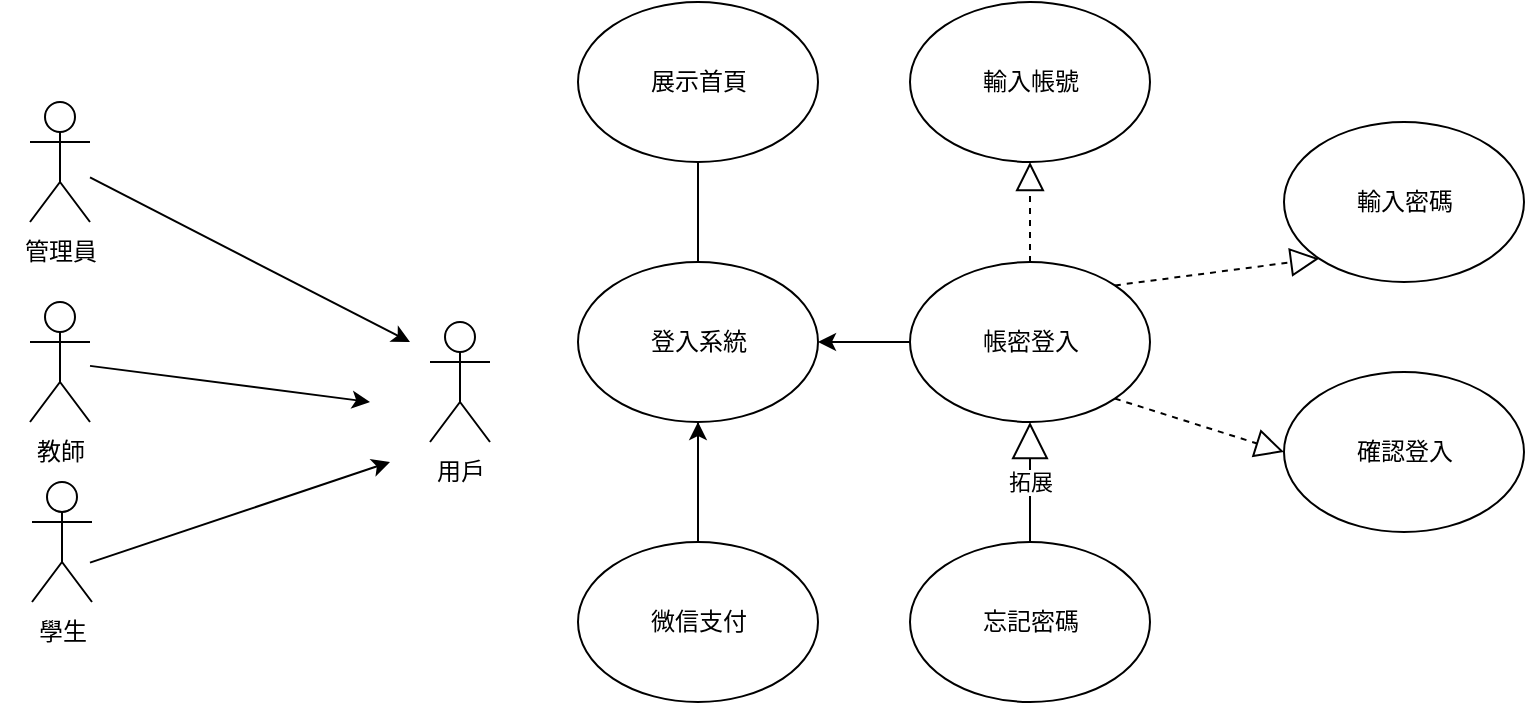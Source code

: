<mxfile version="24.8.3">
  <diagram name="第 1 页" id="B4tSLVlz4ulJApXTY5Yk">
    <mxGraphModel grid="1" page="1" gridSize="10" guides="1" tooltips="1" connect="1" arrows="1" fold="1" pageScale="1" pageWidth="827" pageHeight="1169" math="0" shadow="0">
      <root>
        <mxCell id="0" />
        <mxCell id="1" parent="0" />
        <mxCell id="Z8JyLYER997WejxuoEQL-1" value="&lt;br&gt;&lt;div&gt;&lt;font style=&quot;vertical-align: inherit;&quot;&gt;&lt;font style=&quot;vertical-align: inherit;&quot;&gt;&lt;br&gt;&lt;/font&gt;&lt;/font&gt;&lt;/div&gt;" style="shape=umlActor;verticalLabelPosition=bottom;verticalAlign=top;html=1;outlineConnect=0;" vertex="1" parent="1">
          <mxGeometry x="80" y="210" width="30" height="60" as="geometry" />
        </mxCell>
        <mxCell id="Z8JyLYER997WejxuoEQL-2" value="" style="shape=umlActor;verticalLabelPosition=bottom;verticalAlign=top;html=1;outlineConnect=0;" vertex="1" parent="1">
          <mxGeometry x="81" y="400" width="30" height="60" as="geometry" />
        </mxCell>
        <mxCell id="Z8JyLYER997WejxuoEQL-3" value="" style="shape=umlActor;verticalLabelPosition=bottom;verticalAlign=top;html=1;outlineConnect=0;" vertex="1" parent="1">
          <mxGeometry x="280" y="320" width="30" height="60" as="geometry" />
        </mxCell>
        <mxCell id="Z8JyLYER997WejxuoEQL-4" value="" style="shape=umlActor;verticalLabelPosition=bottom;verticalAlign=top;html=1;outlineConnect=0;" vertex="1" parent="1">
          <mxGeometry x="80" y="310" width="30" height="60" as="geometry" />
        </mxCell>
        <mxCell id="Z8JyLYER997WejxuoEQL-7" value="" style="endArrow=classic;html=1;rounded=0;" edge="1" parent="1" source="Z8JyLYER997WejxuoEQL-1">
          <mxGeometry width="50" height="50" relative="1" as="geometry">
            <mxPoint x="150" y="280" as="sourcePoint" />
            <mxPoint x="270" y="330" as="targetPoint" />
          </mxGeometry>
        </mxCell>
        <mxCell id="Z8JyLYER997WejxuoEQL-10" value="" style="endArrow=classic;html=1;rounded=0;" edge="1" parent="1" source="Z8JyLYER997WejxuoEQL-4">
          <mxGeometry width="50" height="50" relative="1" as="geometry">
            <mxPoint x="120" y="258" as="sourcePoint" />
            <mxPoint x="250" y="360" as="targetPoint" />
          </mxGeometry>
        </mxCell>
        <mxCell id="Z8JyLYER997WejxuoEQL-11" value="" style="endArrow=classic;html=1;rounded=0;" edge="1" parent="1">
          <mxGeometry width="50" height="50" relative="1" as="geometry">
            <mxPoint x="110" y="440.323" as="sourcePoint" />
            <mxPoint x="260" y="390" as="targetPoint" />
          </mxGeometry>
        </mxCell>
        <mxCell id="Z8JyLYER997WejxuoEQL-14" value="管理員" style="text;html=1;align=center;verticalAlign=middle;resizable=0;points=[];autosize=1;strokeColor=none;fillColor=none;" vertex="1" parent="1">
          <mxGeometry x="65" y="270" width="60" height="30" as="geometry" />
        </mxCell>
        <mxCell id="Z8JyLYER997WejxuoEQL-19" value="&lt;font style=&quot;vertical-align: inherit;&quot;&gt;&lt;font style=&quot;vertical-align: inherit;&quot;&gt;教師&lt;/font&gt;&lt;/font&gt;" style="text;html=1;align=center;verticalAlign=middle;resizable=0;points=[];autosize=1;strokeColor=none;fillColor=none;" vertex="1" parent="1">
          <mxGeometry x="70" y="370" width="50" height="30" as="geometry" />
        </mxCell>
        <mxCell id="Z8JyLYER997WejxuoEQL-20" value="&lt;font style=&quot;vertical-align: inherit;&quot;&gt;&lt;font style=&quot;vertical-align: inherit;&quot;&gt;學生&lt;/font&gt;&lt;/font&gt;" style="text;html=1;align=center;verticalAlign=middle;resizable=0;points=[];autosize=1;strokeColor=none;fillColor=none;" vertex="1" parent="1">
          <mxGeometry x="71" y="460" width="50" height="30" as="geometry" />
        </mxCell>
        <mxCell id="Z8JyLYER997WejxuoEQL-21" value="&lt;font style=&quot;vertical-align: inherit;&quot;&gt;&lt;font style=&quot;vertical-align: inherit;&quot;&gt;用戶&lt;/font&gt;&lt;/font&gt;" style="text;html=1;align=center;verticalAlign=middle;resizable=0;points=[];autosize=1;strokeColor=none;fillColor=none;" vertex="1" parent="1">
          <mxGeometry x="270" y="380" width="50" height="30" as="geometry" />
        </mxCell>
        <mxCell id="Z8JyLYER997WejxuoEQL-22" value="" style="ellipse;whiteSpace=wrap;html=1;" vertex="1" parent="1">
          <mxGeometry x="354" y="160" width="120" height="80" as="geometry" />
        </mxCell>
        <mxCell id="Z8JyLYER997WejxuoEQL-44" value="" style="edgeStyle=orthogonalEdgeStyle;rounded=0;orthogonalLoop=1;jettySize=auto;html=1;" edge="1" parent="1" source="Z8JyLYER997WejxuoEQL-23" target="Z8JyLYER997WejxuoEQL-27">
          <mxGeometry relative="1" as="geometry" />
        </mxCell>
        <mxCell id="Z8JyLYER997WejxuoEQL-23" value="" style="ellipse;whiteSpace=wrap;html=1;" vertex="1" parent="1">
          <mxGeometry x="354" y="290" width="120" height="80" as="geometry" />
        </mxCell>
        <mxCell id="Z8JyLYER997WejxuoEQL-30" style="edgeStyle=orthogonalEdgeStyle;rounded=0;orthogonalLoop=1;jettySize=auto;html=1;exitX=0.5;exitY=0;exitDx=0;exitDy=0;entryX=0.5;entryY=1;entryDx=0;entryDy=0;" edge="1" parent="1" source="Z8JyLYER997WejxuoEQL-24" target="Z8JyLYER997WejxuoEQL-23">
          <mxGeometry relative="1" as="geometry" />
        </mxCell>
        <mxCell id="Z8JyLYER997WejxuoEQL-24" value="" style="ellipse;whiteSpace=wrap;html=1;" vertex="1" parent="1">
          <mxGeometry x="354" y="430" width="120" height="80" as="geometry" />
        </mxCell>
        <mxCell id="Z8JyLYER997WejxuoEQL-25" value="&lt;font style=&quot;vertical-align: inherit;&quot;&gt;&lt;font style=&quot;vertical-align: inherit;&quot;&gt;展示首頁&lt;/font&gt;&lt;/font&gt;" style="text;html=1;align=center;verticalAlign=middle;resizable=0;points=[];autosize=1;strokeColor=none;fillColor=none;" vertex="1" parent="1">
          <mxGeometry x="379" y="185" width="70" height="30" as="geometry" />
        </mxCell>
        <mxCell id="Z8JyLYER997WejxuoEQL-26" value="&lt;font style=&quot;vertical-align: inherit;&quot;&gt;&lt;font style=&quot;vertical-align: inherit;&quot;&gt;登入系統&lt;/font&gt;&lt;/font&gt;" style="text;html=1;align=center;verticalAlign=middle;resizable=0;points=[];autosize=1;strokeColor=none;fillColor=none;" vertex="1" parent="1">
          <mxGeometry x="379" y="315" width="70" height="30" as="geometry" />
        </mxCell>
        <mxCell id="Z8JyLYER997WejxuoEQL-27" value="&lt;font style=&quot;vertical-align: inherit;&quot;&gt;&lt;font style=&quot;vertical-align: inherit;&quot;&gt;微信支付&lt;/font&gt;&lt;/font&gt;" style="text;html=1;align=center;verticalAlign=middle;resizable=0;points=[];autosize=1;strokeColor=none;fillColor=none;" vertex="1" parent="1">
          <mxGeometry x="379" y="455" width="70" height="30" as="geometry" />
        </mxCell>
        <mxCell id="Z8JyLYER997WejxuoEQL-29" value="" style="endArrow=none;html=1;rounded=0;entryX=0.5;entryY=1;entryDx=0;entryDy=0;exitX=0.5;exitY=0;exitDx=0;exitDy=0;" edge="1" parent="1" source="Z8JyLYER997WejxuoEQL-23" target="Z8JyLYER997WejxuoEQL-22">
          <mxGeometry width="50" height="50" relative="1" as="geometry">
            <mxPoint x="390" y="410" as="sourcePoint" />
            <mxPoint x="440" y="360" as="targetPoint" />
          </mxGeometry>
        </mxCell>
        <mxCell id="Z8JyLYER997WejxuoEQL-31" value="" style="ellipse;whiteSpace=wrap;html=1;" vertex="1" parent="1">
          <mxGeometry x="520" y="160" width="120" height="80" as="geometry" />
        </mxCell>
        <mxCell id="Z8JyLYER997WejxuoEQL-39" style="edgeStyle=orthogonalEdgeStyle;rounded=0;orthogonalLoop=1;jettySize=auto;html=1;exitX=0;exitY=0.5;exitDx=0;exitDy=0;entryX=1;entryY=0.5;entryDx=0;entryDy=0;" edge="1" parent="1" source="Z8JyLYER997WejxuoEQL-32" target="Z8JyLYER997WejxuoEQL-23">
          <mxGeometry relative="1" as="geometry" />
        </mxCell>
        <mxCell id="Z8JyLYER997WejxuoEQL-32" value="" style="ellipse;whiteSpace=wrap;html=1;" vertex="1" parent="1">
          <mxGeometry x="520" y="290" width="120" height="80" as="geometry" />
        </mxCell>
        <mxCell id="Z8JyLYER997WejxuoEQL-33" value="" style="ellipse;whiteSpace=wrap;html=1;direction=west;" vertex="1" parent="1">
          <mxGeometry x="520" y="430" width="120" height="80" as="geometry" />
        </mxCell>
        <mxCell id="Z8JyLYER997WejxuoEQL-34" value="" style="ellipse;whiteSpace=wrap;html=1;" vertex="1" parent="1">
          <mxGeometry x="707" y="345" width="120" height="80" as="geometry" />
        </mxCell>
        <mxCell id="Z8JyLYER997WejxuoEQL-35" value="" style="ellipse;whiteSpace=wrap;html=1;" vertex="1" parent="1">
          <mxGeometry x="707" y="220" width="120" height="80" as="geometry" />
        </mxCell>
        <mxCell id="Z8JyLYER997WejxuoEQL-36" value="&lt;font style=&quot;vertical-align: inherit;&quot;&gt;&lt;font style=&quot;vertical-align: inherit;&quot;&gt;輸入帳號&lt;/font&gt;&lt;/font&gt;" style="text;html=1;align=center;verticalAlign=middle;resizable=0;points=[];autosize=1;strokeColor=none;fillColor=none;" vertex="1" parent="1">
          <mxGeometry x="545" y="185" width="70" height="30" as="geometry" />
        </mxCell>
        <mxCell id="Z8JyLYER997WejxuoEQL-37" value="&lt;font style=&quot;vertical-align: inherit;&quot;&gt;&lt;font style=&quot;vertical-align: inherit;&quot;&gt;帳密登入&lt;/font&gt;&lt;/font&gt;" style="text;html=1;align=center;verticalAlign=middle;resizable=0;points=[];autosize=1;strokeColor=none;fillColor=none;" vertex="1" parent="1">
          <mxGeometry x="545" y="315" width="70" height="30" as="geometry" />
        </mxCell>
        <mxCell id="Z8JyLYER997WejxuoEQL-38" value="&lt;font style=&quot;vertical-align: inherit;&quot;&gt;&lt;font style=&quot;vertical-align: inherit;&quot;&gt;忘記密碼&lt;/font&gt;&lt;/font&gt;" style="text;html=1;align=center;verticalAlign=middle;resizable=0;points=[];autosize=1;strokeColor=none;fillColor=none;" vertex="1" parent="1">
          <mxGeometry x="545" y="455" width="70" height="30" as="geometry" />
        </mxCell>
        <mxCell id="Z8JyLYER997WejxuoEQL-40" value="" style="endArrow=block;dashed=1;endFill=0;endSize=12;html=1;rounded=0;entryX=0.5;entryY=1;entryDx=0;entryDy=0;exitX=0.5;exitY=0;exitDx=0;exitDy=0;" edge="1" parent="1" source="Z8JyLYER997WejxuoEQL-32" target="Z8JyLYER997WejxuoEQL-31">
          <mxGeometry width="160" relative="1" as="geometry">
            <mxPoint x="330" y="390" as="sourcePoint" />
            <mxPoint x="490" y="390" as="targetPoint" />
          </mxGeometry>
        </mxCell>
        <mxCell id="Z8JyLYER997WejxuoEQL-41" value="" style="endArrow=block;dashed=1;endFill=0;endSize=12;html=1;rounded=0;entryX=0;entryY=1;entryDx=0;entryDy=0;exitX=1;exitY=0;exitDx=0;exitDy=0;" edge="1" parent="1" source="Z8JyLYER997WejxuoEQL-32" target="Z8JyLYER997WejxuoEQL-35">
          <mxGeometry width="160" relative="1" as="geometry">
            <mxPoint x="590" y="300" as="sourcePoint" />
            <mxPoint x="590" y="250" as="targetPoint" />
          </mxGeometry>
        </mxCell>
        <mxCell id="Z8JyLYER997WejxuoEQL-42" value="" style="endArrow=block;dashed=1;endFill=0;endSize=12;html=1;rounded=0;entryX=0;entryY=0.5;entryDx=0;entryDy=0;exitX=1;exitY=1;exitDx=0;exitDy=0;" edge="1" parent="1" source="Z8JyLYER997WejxuoEQL-32" target="Z8JyLYER997WejxuoEQL-34">
          <mxGeometry width="160" relative="1" as="geometry">
            <mxPoint x="600" y="310" as="sourcePoint" />
            <mxPoint x="600" y="260" as="targetPoint" />
          </mxGeometry>
        </mxCell>
        <mxCell id="Z8JyLYER997WejxuoEQL-45" value="&lt;font style=&quot;vertical-align: inherit;&quot;&gt;&lt;font style=&quot;vertical-align: inherit;&quot;&gt;拓展&lt;/font&gt;&lt;/font&gt;" style="endArrow=block;endSize=16;endFill=0;html=1;rounded=0;entryX=0.5;entryY=1;entryDx=0;entryDy=0;exitX=0.5;exitY=1;exitDx=0;exitDy=0;" edge="1" parent="1" source="Z8JyLYER997WejxuoEQL-33" target="Z8JyLYER997WejxuoEQL-32">
          <mxGeometry width="160" relative="1" as="geometry">
            <mxPoint x="330" y="390" as="sourcePoint" />
            <mxPoint x="490" y="390" as="targetPoint" />
          </mxGeometry>
        </mxCell>
        <mxCell id="Z8JyLYER997WejxuoEQL-46" value="&lt;font style=&quot;vertical-align: inherit;&quot;&gt;&lt;font style=&quot;vertical-align: inherit;&quot;&gt;輸入密碼&lt;/font&gt;&lt;/font&gt;" style="text;html=1;align=center;verticalAlign=middle;resizable=0;points=[];autosize=1;strokeColor=none;fillColor=none;" vertex="1" parent="1">
          <mxGeometry x="732" y="245" width="70" height="30" as="geometry" />
        </mxCell>
        <mxCell id="Z8JyLYER997WejxuoEQL-47" value="&lt;font style=&quot;vertical-align: inherit;&quot;&gt;&lt;font style=&quot;vertical-align: inherit;&quot;&gt;確認登入&lt;/font&gt;&lt;/font&gt;" style="text;html=1;align=center;verticalAlign=middle;resizable=0;points=[];autosize=1;strokeColor=none;fillColor=none;" vertex="1" parent="1">
          <mxGeometry x="732" y="370" width="70" height="30" as="geometry" />
        </mxCell>
      </root>
    </mxGraphModel>
  </diagram>
</mxfile>

